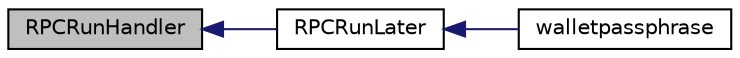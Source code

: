 digraph "RPCRunHandler"
{
  edge [fontname="Helvetica",fontsize="10",labelfontname="Helvetica",labelfontsize="10"];
  node [fontname="Helvetica",fontsize="10",shape=record];
  rankdir="LR";
  Node317 [label="RPCRunHandler",height=0.2,width=0.4,color="black", fillcolor="grey75", style="filled", fontcolor="black"];
  Node317 -> Node318 [dir="back",color="midnightblue",fontsize="10",style="solid",fontname="Helvetica"];
  Node318 [label="RPCRunLater",height=0.2,width=0.4,color="black", fillcolor="white", style="filled",URL="$d3/da2/rpcserver_8h.html#a5061d3a516e4daf4f4be1e11fc98248a"];
  Node318 -> Node319 [dir="back",color="midnightblue",fontsize="10",style="solid",fontname="Helvetica"];
  Node319 [label="walletpassphrase",height=0.2,width=0.4,color="black", fillcolor="white", style="filled",URL="$df/d1d/rpcwallet_8cpp.html#a733f7c70e7c18783935e6de9643c0086"];
}
